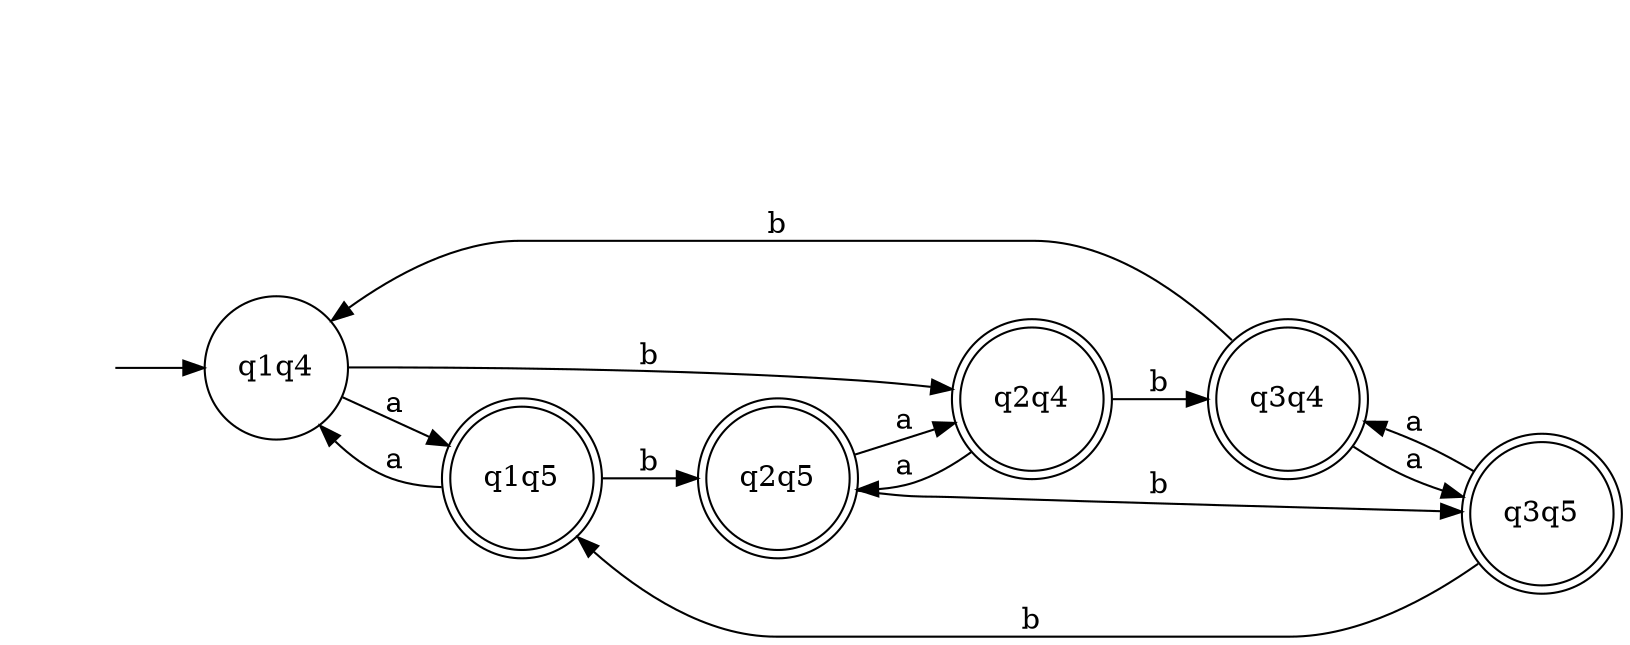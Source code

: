 digraph G5 {
rankdir="LR";
node[shape = "circle"];
q0 [style = invis];
q00[style= invis];
q01[style= invis];
q1q5[shape = doublecircle];
q2q5[shape = doublecircle];
q2q4[shape = doublecircle];
q3q4[shape = doublecircle];
q3q5[shape = doublecircle];
q0->q1q4
q1q5->q2q5->q3q5->q1q5[label="b"];
q2q5->q2q4->q2q5[label="a"];
q2q4->q3q4->q1q4->q2q4[label="b"];
q1q5->q1q4->q1q5[label="a"];
q3q4->q3q5->q3q4[label="a"];
}